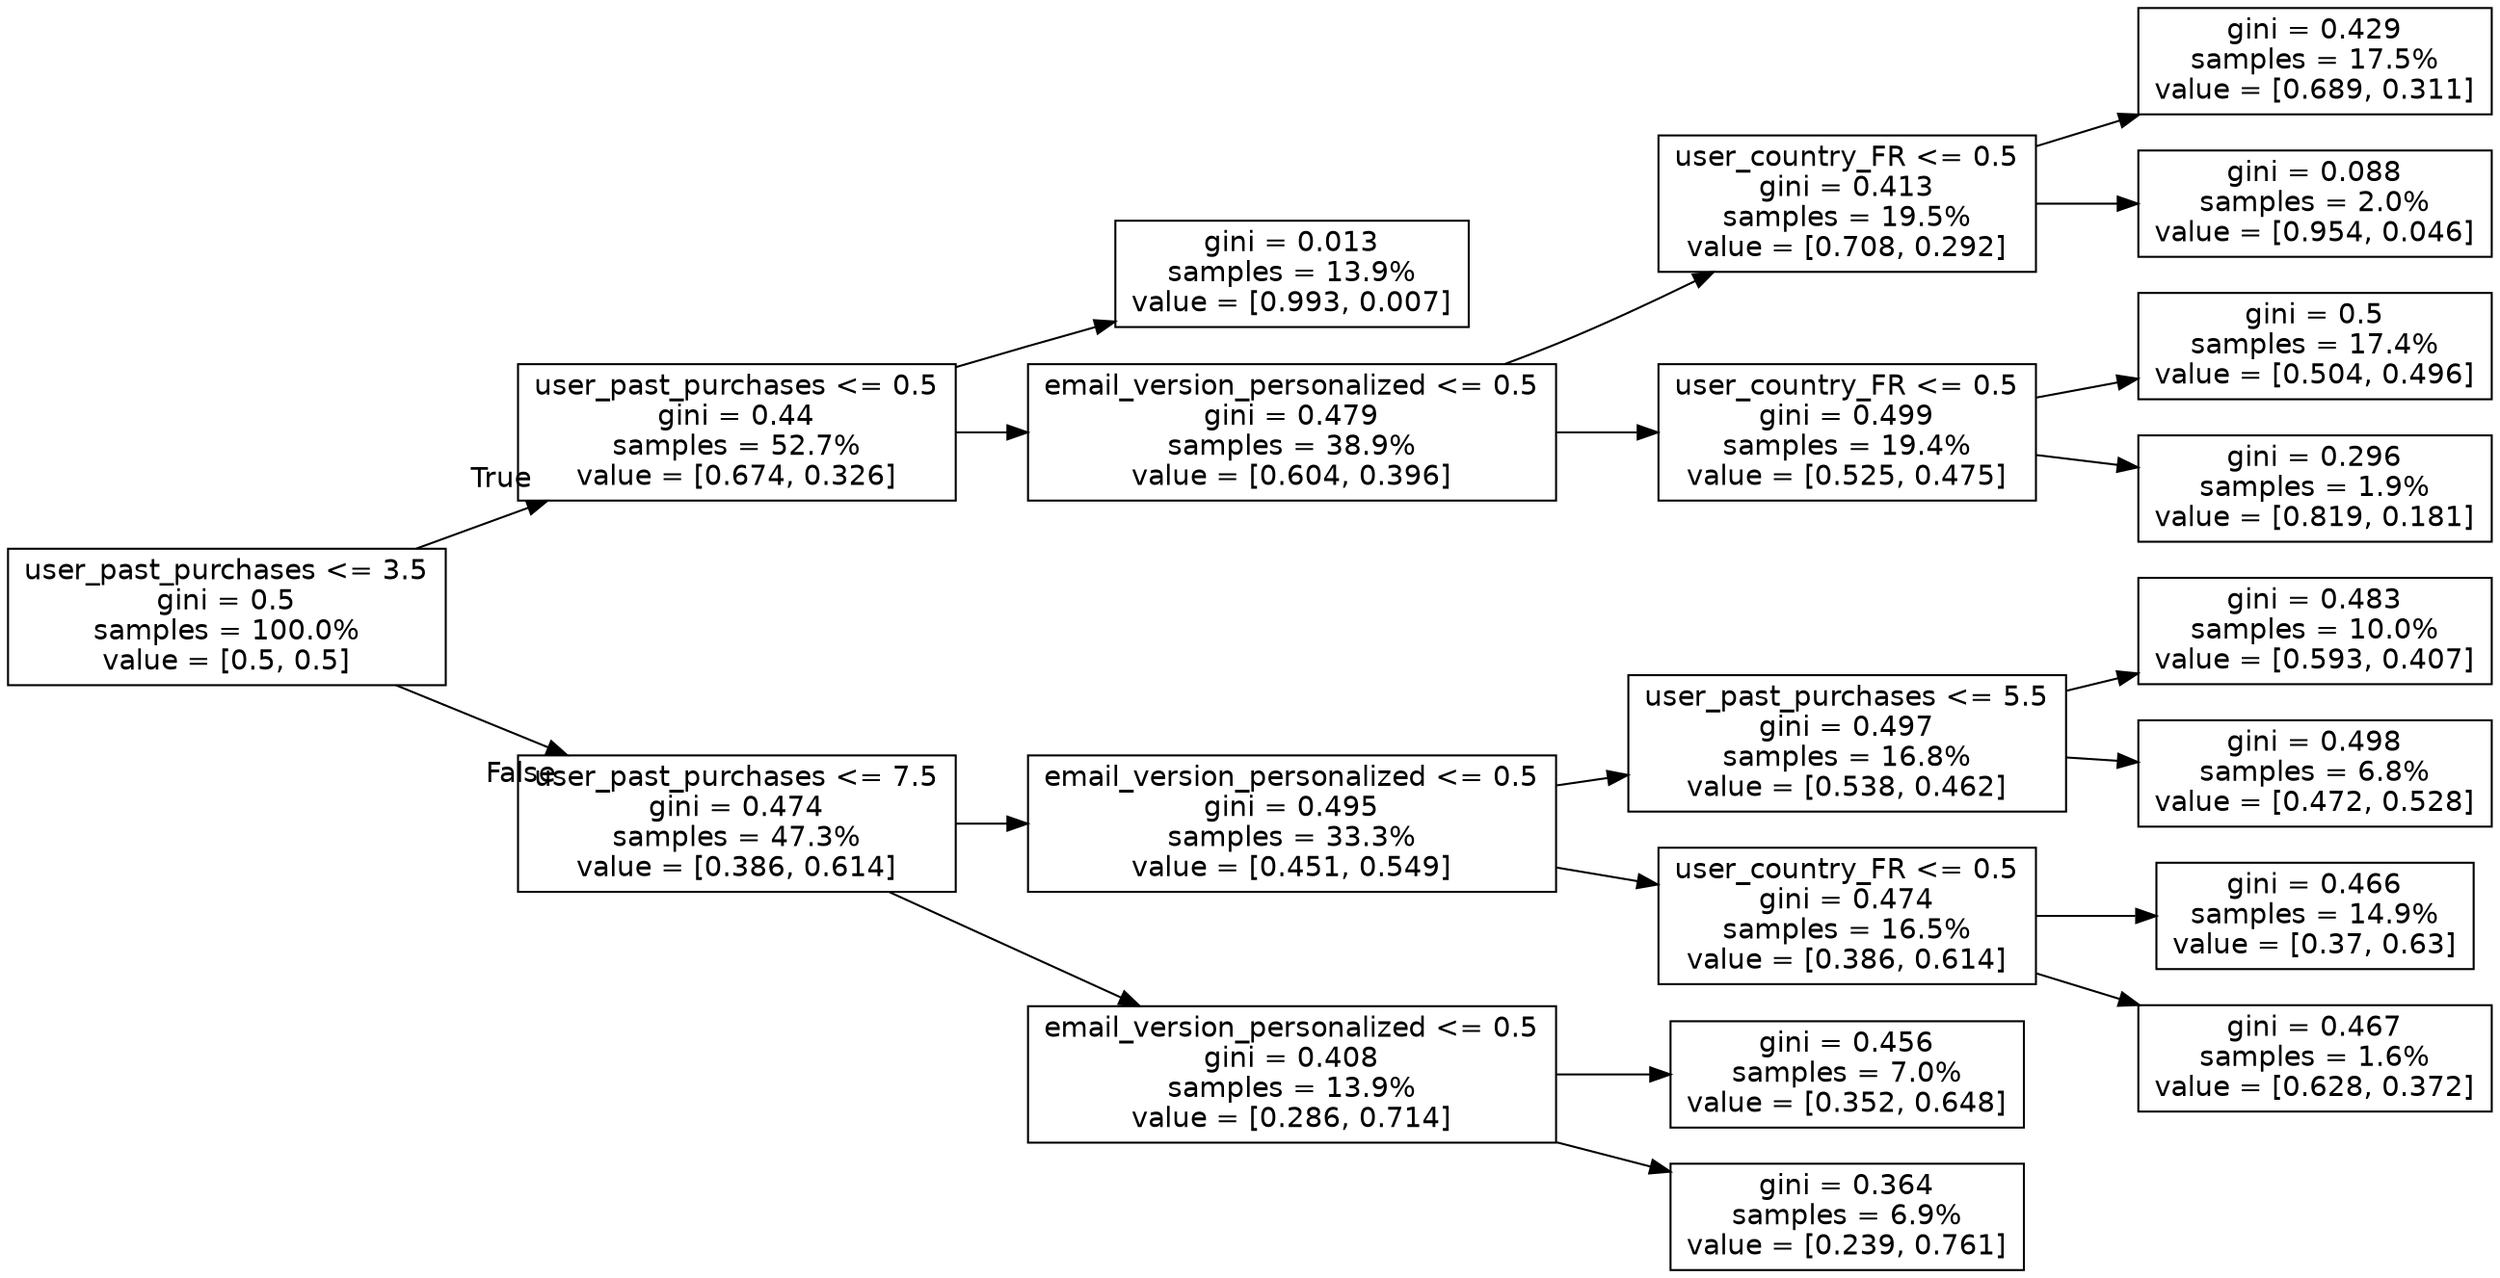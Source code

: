 digraph Tree {
node [shape=box, fontname="helvetica"] ;
edge [fontname="helvetica"] ;
rankdir=LR ;
0 [label="user_past_purchases <= 3.5\ngini = 0.5\nsamples = 100.0%\nvalue = [0.5, 0.5]"] ;
1 [label="user_past_purchases <= 0.5\ngini = 0.44\nsamples = 52.7%\nvalue = [0.674, 0.326]"] ;
0 -> 1 [labeldistance=2.5, labelangle=-45, headlabel="True"] ;
2 [label="gini = 0.013\nsamples = 13.9%\nvalue = [0.993, 0.007]"] ;
1 -> 2 ;
3 [label="email_version_personalized <= 0.5\ngini = 0.479\nsamples = 38.9%\nvalue = [0.604, 0.396]"] ;
1 -> 3 ;
4 [label="user_country_FR <= 0.5\ngini = 0.413\nsamples = 19.5%\nvalue = [0.708, 0.292]"] ;
3 -> 4 ;
5 [label="gini = 0.429\nsamples = 17.5%\nvalue = [0.689, 0.311]"] ;
4 -> 5 ;
6 [label="gini = 0.088\nsamples = 2.0%\nvalue = [0.954, 0.046]"] ;
4 -> 6 ;
7 [label="user_country_FR <= 0.5\ngini = 0.499\nsamples = 19.4%\nvalue = [0.525, 0.475]"] ;
3 -> 7 ;
8 [label="gini = 0.5\nsamples = 17.4%\nvalue = [0.504, 0.496]"] ;
7 -> 8 ;
9 [label="gini = 0.296\nsamples = 1.9%\nvalue = [0.819, 0.181]"] ;
7 -> 9 ;
10 [label="user_past_purchases <= 7.5\ngini = 0.474\nsamples = 47.3%\nvalue = [0.386, 0.614]"] ;
0 -> 10 [labeldistance=2.5, labelangle=45, headlabel="False"] ;
11 [label="email_version_personalized <= 0.5\ngini = 0.495\nsamples = 33.3%\nvalue = [0.451, 0.549]"] ;
10 -> 11 ;
12 [label="user_past_purchases <= 5.5\ngini = 0.497\nsamples = 16.8%\nvalue = [0.538, 0.462]"] ;
11 -> 12 ;
13 [label="gini = 0.483\nsamples = 10.0%\nvalue = [0.593, 0.407]"] ;
12 -> 13 ;
14 [label="gini = 0.498\nsamples = 6.8%\nvalue = [0.472, 0.528]"] ;
12 -> 14 ;
15 [label="user_country_FR <= 0.5\ngini = 0.474\nsamples = 16.5%\nvalue = [0.386, 0.614]"] ;
11 -> 15 ;
16 [label="gini = 0.466\nsamples = 14.9%\nvalue = [0.37, 0.63]"] ;
15 -> 16 ;
17 [label="gini = 0.467\nsamples = 1.6%\nvalue = [0.628, 0.372]"] ;
15 -> 17 ;
18 [label="email_version_personalized <= 0.5\ngini = 0.408\nsamples = 13.9%\nvalue = [0.286, 0.714]"] ;
10 -> 18 ;
19 [label="gini = 0.456\nsamples = 7.0%\nvalue = [0.352, 0.648]"] ;
18 -> 19 ;
20 [label="gini = 0.364\nsamples = 6.9%\nvalue = [0.239, 0.761]"] ;
18 -> 20 ;
}